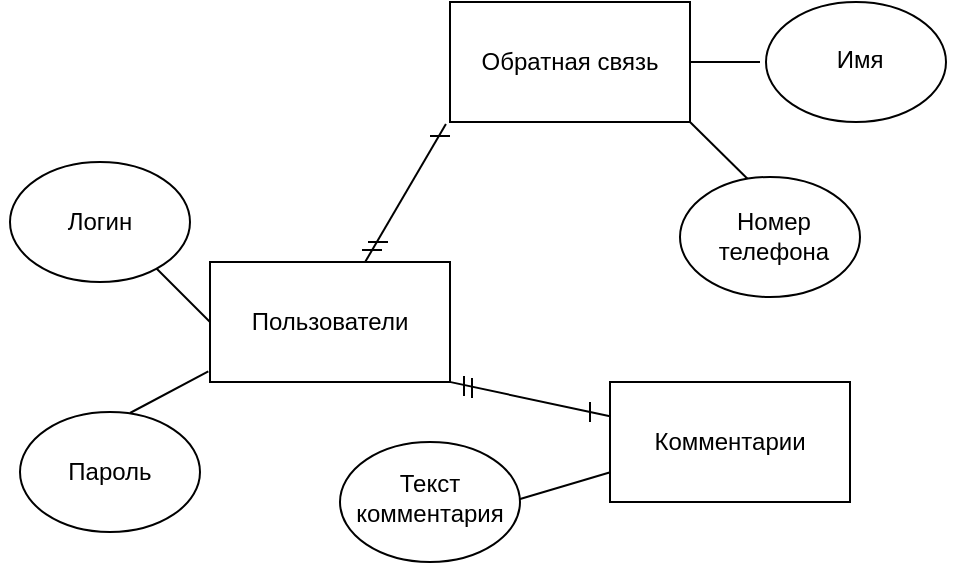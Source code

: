 <mxfile version="10.5.9" type="device"><diagram id="LLzo_jE2XS7WJuGMCgMV" name="Page-1"><mxGraphModel dx="700" dy="412" grid="1" gridSize="10" guides="1" tooltips="1" connect="1" arrows="1" fold="1" page="1" pageScale="1" pageWidth="827" pageHeight="1169" math="0" shadow="0"><root><mxCell id="0"/><mxCell id="1" parent="0"/><mxCell id="UhHnLKCe2fy17NHARC8S-1" value="" style="rounded=0;whiteSpace=wrap;html=1;" vertex="1" parent="1"><mxGeometry x="260" y="170" width="120" height="60" as="geometry"/></mxCell><mxCell id="UhHnLKCe2fy17NHARC8S-2" value="Пользователи" style="text;html=1;strokeColor=none;fillColor=none;align=center;verticalAlign=middle;whiteSpace=wrap;rounded=0;" vertex="1" parent="1"><mxGeometry x="270" y="185" width="100" height="30" as="geometry"/></mxCell><mxCell id="UhHnLKCe2fy17NHARC8S-3" value="" style="rounded=0;whiteSpace=wrap;html=1;" vertex="1" parent="1"><mxGeometry x="380" y="40" width="120" height="60" as="geometry"/></mxCell><mxCell id="UhHnLKCe2fy17NHARC8S-4" value="Обратная связь" style="text;html=1;strokeColor=none;fillColor=none;align=center;verticalAlign=middle;whiteSpace=wrap;rounded=0;" vertex="1" parent="1"><mxGeometry x="390" y="55" width="100" height="30" as="geometry"/></mxCell><mxCell id="UhHnLKCe2fy17NHARC8S-5" value="" style="rounded=0;whiteSpace=wrap;html=1;" vertex="1" parent="1"><mxGeometry x="460" y="230" width="120" height="60" as="geometry"/></mxCell><mxCell id="UhHnLKCe2fy17NHARC8S-6" value="Комментарии" style="text;html=1;strokeColor=none;fillColor=none;align=center;verticalAlign=middle;whiteSpace=wrap;rounded=0;" vertex="1" parent="1"><mxGeometry x="470" y="245" width="100" height="30" as="geometry"/></mxCell><mxCell id="UhHnLKCe2fy17NHARC8S-9" value="" style="endArrow=none;html=1;entryX=-0.017;entryY=1.017;entryDx=0;entryDy=0;entryPerimeter=0;" edge="1" parent="1" source="UhHnLKCe2fy17NHARC8S-1" target="UhHnLKCe2fy17NHARC8S-3"><mxGeometry width="50" height="50" relative="1" as="geometry"><mxPoint x="150" y="200" as="sourcePoint"/><mxPoint x="200" y="150" as="targetPoint"/></mxGeometry></mxCell><mxCell id="UhHnLKCe2fy17NHARC8S-10" value="" style="endArrow=none;html=1;" edge="1" parent="1"><mxGeometry width="50" height="50" relative="1" as="geometry"><mxPoint x="336" y="164" as="sourcePoint"/><mxPoint x="346" y="164" as="targetPoint"/></mxGeometry></mxCell><mxCell id="UhHnLKCe2fy17NHARC8S-11" value="" style="endArrow=none;html=1;" edge="1" parent="1"><mxGeometry width="50" height="50" relative="1" as="geometry"><mxPoint x="339" y="160" as="sourcePoint"/><mxPoint x="349" y="160" as="targetPoint"/></mxGeometry></mxCell><mxCell id="UhHnLKCe2fy17NHARC8S-12" value="" style="endArrow=none;html=1;" edge="1" parent="1"><mxGeometry width="50" height="50" relative="1" as="geometry"><mxPoint x="370" y="107" as="sourcePoint"/><mxPoint x="380" y="107" as="targetPoint"/></mxGeometry></mxCell><mxCell id="UhHnLKCe2fy17NHARC8S-13" value="" style="endArrow=none;html=1;exitX=1.003;exitY=1.001;exitDx=0;exitDy=0;exitPerimeter=0;" edge="1" parent="1" source="UhHnLKCe2fy17NHARC8S-1" target="UhHnLKCe2fy17NHARC8S-5"><mxGeometry width="50" height="50" relative="1" as="geometry"><mxPoint x="350" y="280" as="sourcePoint"/><mxPoint x="400" y="230" as="targetPoint"/></mxGeometry></mxCell><mxCell id="UhHnLKCe2fy17NHARC8S-14" value="" style="endArrow=none;html=1;" edge="1" parent="1"><mxGeometry width="50" height="50" relative="1" as="geometry"><mxPoint x="450" y="250" as="sourcePoint"/><mxPoint x="450" y="240" as="targetPoint"/></mxGeometry></mxCell><mxCell id="UhHnLKCe2fy17NHARC8S-15" value="" style="endArrow=none;html=1;" edge="1" parent="1"><mxGeometry width="50" height="50" relative="1" as="geometry"><mxPoint x="387" y="237" as="sourcePoint"/><mxPoint x="387" y="227" as="targetPoint"/></mxGeometry></mxCell><mxCell id="UhHnLKCe2fy17NHARC8S-16" value="" style="endArrow=none;html=1;" edge="1" parent="1"><mxGeometry width="50" height="50" relative="1" as="geometry"><mxPoint x="391" y="238" as="sourcePoint"/><mxPoint x="391" y="228" as="targetPoint"/></mxGeometry></mxCell><mxCell id="UhHnLKCe2fy17NHARC8S-17" value="" style="endArrow=none;html=1;entryX=0;entryY=0.5;entryDx=0;entryDy=0;" edge="1" parent="1" target="UhHnLKCe2fy17NHARC8S-1"><mxGeometry width="50" height="50" relative="1" as="geometry"><mxPoint x="230" y="170" as="sourcePoint"/><mxPoint x="240" y="170" as="targetPoint"/></mxGeometry></mxCell><mxCell id="UhHnLKCe2fy17NHARC8S-18" value="" style="ellipse;whiteSpace=wrap;html=1;" vertex="1" parent="1"><mxGeometry x="160" y="120" width="90" height="60" as="geometry"/></mxCell><mxCell id="UhHnLKCe2fy17NHARC8S-19" value="Логин" style="text;html=1;strokeColor=none;fillColor=none;align=center;verticalAlign=middle;whiteSpace=wrap;rounded=0;" vertex="1" parent="1"><mxGeometry x="155" y="135" width="100" height="30" as="geometry"/></mxCell><mxCell id="UhHnLKCe2fy17NHARC8S-20" value="" style="endArrow=none;html=1;entryX=-0.007;entryY=0.911;entryDx=0;entryDy=0;entryPerimeter=0;" edge="1" parent="1" target="UhHnLKCe2fy17NHARC8S-1"><mxGeometry width="50" height="50" relative="1" as="geometry"><mxPoint x="220" y="245.5" as="sourcePoint"/><mxPoint x="250" y="275.167" as="targetPoint"/></mxGeometry></mxCell><mxCell id="UhHnLKCe2fy17NHARC8S-21" value="" style="ellipse;whiteSpace=wrap;html=1;" vertex="1" parent="1"><mxGeometry x="165" y="245" width="90" height="60" as="geometry"/></mxCell><mxCell id="UhHnLKCe2fy17NHARC8S-22" value="Пароль" style="text;html=1;strokeColor=none;fillColor=none;align=center;verticalAlign=middle;whiteSpace=wrap;rounded=0;" vertex="1" parent="1"><mxGeometry x="160" y="260" width="100" height="30" as="geometry"/></mxCell><mxCell id="UhHnLKCe2fy17NHARC8S-23" value="" style="endArrow=none;html=1;entryX=0;entryY=0.5;entryDx=0;entryDy=0;" edge="1" parent="1"><mxGeometry width="50" height="50" relative="1" as="geometry"><mxPoint x="500" y="100" as="sourcePoint"/><mxPoint x="530" y="129.667" as="targetPoint"/></mxGeometry></mxCell><mxCell id="UhHnLKCe2fy17NHARC8S-24" value="" style="ellipse;whiteSpace=wrap;html=1;" vertex="1" parent="1"><mxGeometry x="495" y="127.5" width="90" height="60" as="geometry"/></mxCell><mxCell id="UhHnLKCe2fy17NHARC8S-25" value="Номер &lt;br&gt;телефона" style="text;html=1;strokeColor=none;fillColor=none;align=center;verticalAlign=middle;whiteSpace=wrap;rounded=0;" vertex="1" parent="1"><mxGeometry x="492" y="141.5" width="100" height="30" as="geometry"/></mxCell><mxCell id="UhHnLKCe2fy17NHARC8S-26" value="" style="ellipse;whiteSpace=wrap;html=1;" vertex="1" parent="1"><mxGeometry x="538" y="40" width="90" height="60" as="geometry"/></mxCell><mxCell id="UhHnLKCe2fy17NHARC8S-27" value="Имя" style="text;html=1;strokeColor=none;fillColor=none;align=center;verticalAlign=middle;whiteSpace=wrap;rounded=0;" vertex="1" parent="1"><mxGeometry x="535" y="54" width="100" height="30" as="geometry"/></mxCell><mxCell id="UhHnLKCe2fy17NHARC8S-28" value="" style="endArrow=none;html=1;exitX=1;exitY=0.5;exitDx=0;exitDy=0;" edge="1" parent="1" source="UhHnLKCe2fy17NHARC8S-3"><mxGeometry width="50" height="50" relative="1" as="geometry"><mxPoint x="505" y="70" as="sourcePoint"/><mxPoint x="535" y="70" as="targetPoint"/></mxGeometry></mxCell><mxCell id="UhHnLKCe2fy17NHARC8S-29" value="" style="endArrow=none;html=1;entryX=-0.007;entryY=0.911;entryDx=0;entryDy=0;entryPerimeter=0;" edge="1" parent="1"><mxGeometry width="50" height="50" relative="1" as="geometry"><mxPoint x="410" y="290" as="sourcePoint"/><mxPoint x="460.167" y="275.167" as="targetPoint"/></mxGeometry></mxCell><mxCell id="UhHnLKCe2fy17NHARC8S-30" value="" style="ellipse;whiteSpace=wrap;html=1;" vertex="1" parent="1"><mxGeometry x="325" y="260" width="90" height="60" as="geometry"/></mxCell><mxCell id="UhHnLKCe2fy17NHARC8S-31" value="Текст&lt;br&gt;комментария&lt;br&gt;" style="text;html=1;strokeColor=none;fillColor=none;align=center;verticalAlign=middle;whiteSpace=wrap;rounded=0;" vertex="1" parent="1"><mxGeometry x="320" y="273" width="100" height="30" as="geometry"/></mxCell></root></mxGraphModel></diagram></mxfile>
